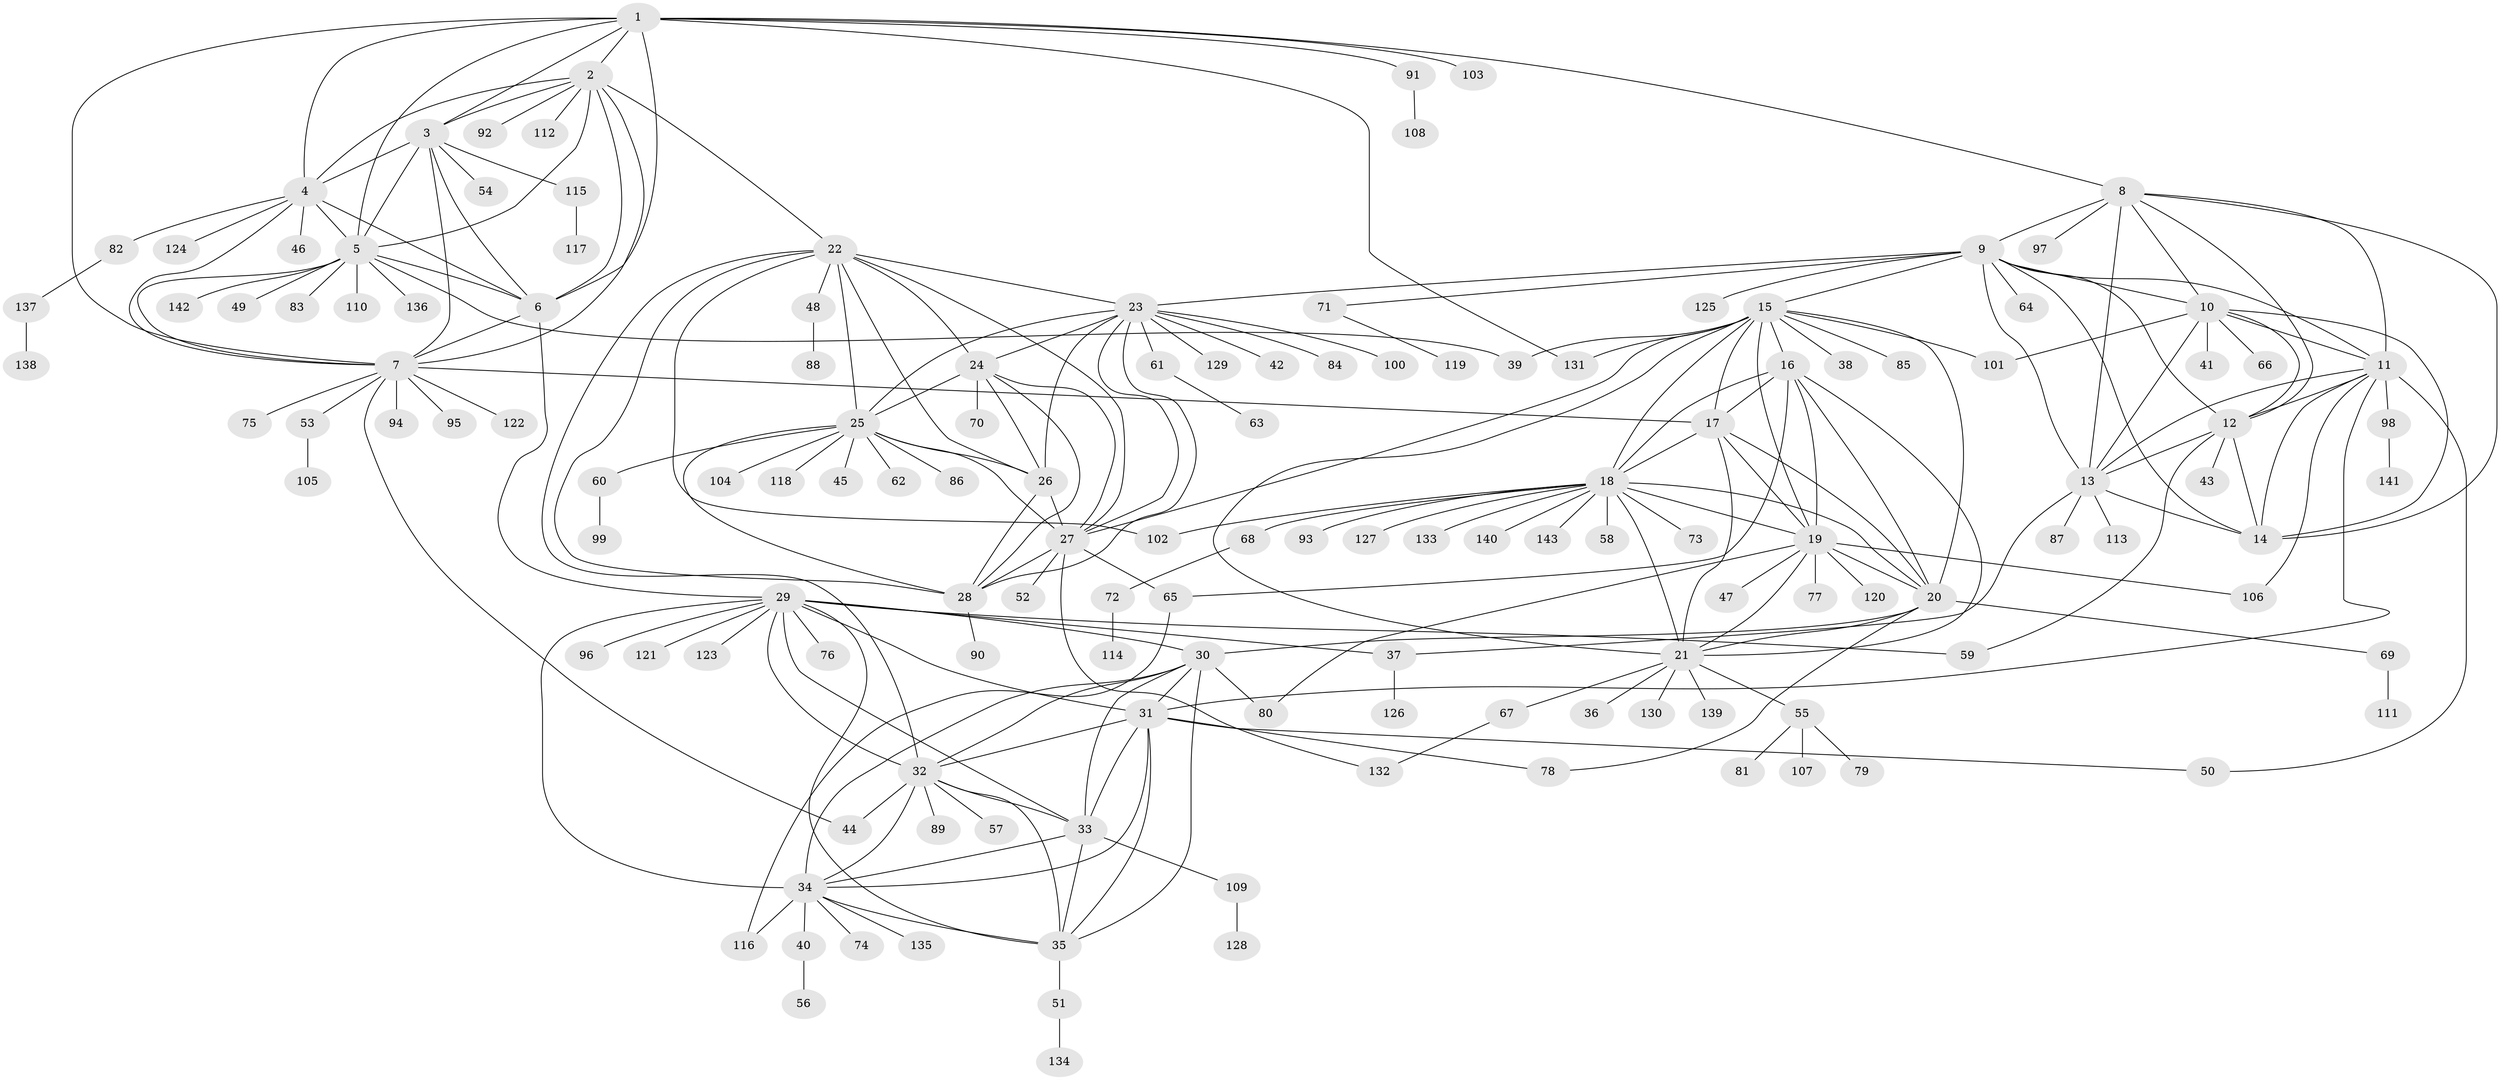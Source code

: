 // coarse degree distribution, {8: 0.02586206896551724, 6: 0.008620689655172414, 7: 0.04310344827586207, 17: 0.008620689655172414, 10: 0.034482758620689655, 9: 0.034482758620689655, 5: 0.017241379310344827, 14: 0.008620689655172414, 12: 0.017241379310344827, 11: 0.017241379310344827, 4: 0.008620689655172414, 1: 0.6120689655172413, 2: 0.15517241379310345, 3: 0.008620689655172414}
// Generated by graph-tools (version 1.1) at 2025/24/03/03/25 07:24:09]
// undirected, 143 vertices, 237 edges
graph export_dot {
graph [start="1"]
  node [color=gray90,style=filled];
  1;
  2;
  3;
  4;
  5;
  6;
  7;
  8;
  9;
  10;
  11;
  12;
  13;
  14;
  15;
  16;
  17;
  18;
  19;
  20;
  21;
  22;
  23;
  24;
  25;
  26;
  27;
  28;
  29;
  30;
  31;
  32;
  33;
  34;
  35;
  36;
  37;
  38;
  39;
  40;
  41;
  42;
  43;
  44;
  45;
  46;
  47;
  48;
  49;
  50;
  51;
  52;
  53;
  54;
  55;
  56;
  57;
  58;
  59;
  60;
  61;
  62;
  63;
  64;
  65;
  66;
  67;
  68;
  69;
  70;
  71;
  72;
  73;
  74;
  75;
  76;
  77;
  78;
  79;
  80;
  81;
  82;
  83;
  84;
  85;
  86;
  87;
  88;
  89;
  90;
  91;
  92;
  93;
  94;
  95;
  96;
  97;
  98;
  99;
  100;
  101;
  102;
  103;
  104;
  105;
  106;
  107;
  108;
  109;
  110;
  111;
  112;
  113;
  114;
  115;
  116;
  117;
  118;
  119;
  120;
  121;
  122;
  123;
  124;
  125;
  126;
  127;
  128;
  129;
  130;
  131;
  132;
  133;
  134;
  135;
  136;
  137;
  138;
  139;
  140;
  141;
  142;
  143;
  1 -- 2;
  1 -- 3;
  1 -- 4;
  1 -- 5;
  1 -- 6;
  1 -- 7;
  1 -- 8;
  1 -- 91;
  1 -- 103;
  1 -- 131;
  2 -- 3;
  2 -- 4;
  2 -- 5;
  2 -- 6;
  2 -- 7;
  2 -- 22;
  2 -- 92;
  2 -- 112;
  3 -- 4;
  3 -- 5;
  3 -- 6;
  3 -- 7;
  3 -- 54;
  3 -- 115;
  4 -- 5;
  4 -- 6;
  4 -- 7;
  4 -- 46;
  4 -- 82;
  4 -- 124;
  5 -- 6;
  5 -- 7;
  5 -- 39;
  5 -- 49;
  5 -- 83;
  5 -- 110;
  5 -- 136;
  5 -- 142;
  6 -- 7;
  6 -- 29;
  7 -- 17;
  7 -- 44;
  7 -- 53;
  7 -- 75;
  7 -- 94;
  7 -- 95;
  7 -- 122;
  8 -- 9;
  8 -- 10;
  8 -- 11;
  8 -- 12;
  8 -- 13;
  8 -- 14;
  8 -- 97;
  9 -- 10;
  9 -- 11;
  9 -- 12;
  9 -- 13;
  9 -- 14;
  9 -- 15;
  9 -- 23;
  9 -- 64;
  9 -- 71;
  9 -- 125;
  10 -- 11;
  10 -- 12;
  10 -- 13;
  10 -- 14;
  10 -- 41;
  10 -- 66;
  10 -- 101;
  11 -- 12;
  11 -- 13;
  11 -- 14;
  11 -- 31;
  11 -- 50;
  11 -- 98;
  11 -- 106;
  12 -- 13;
  12 -- 14;
  12 -- 43;
  12 -- 59;
  13 -- 14;
  13 -- 37;
  13 -- 87;
  13 -- 113;
  15 -- 16;
  15 -- 17;
  15 -- 18;
  15 -- 19;
  15 -- 20;
  15 -- 21;
  15 -- 27;
  15 -- 38;
  15 -- 39;
  15 -- 85;
  15 -- 101;
  15 -- 131;
  16 -- 17;
  16 -- 18;
  16 -- 19;
  16 -- 20;
  16 -- 21;
  16 -- 65;
  17 -- 18;
  17 -- 19;
  17 -- 20;
  17 -- 21;
  18 -- 19;
  18 -- 20;
  18 -- 21;
  18 -- 58;
  18 -- 68;
  18 -- 73;
  18 -- 93;
  18 -- 102;
  18 -- 127;
  18 -- 133;
  18 -- 140;
  18 -- 143;
  19 -- 20;
  19 -- 21;
  19 -- 47;
  19 -- 77;
  19 -- 80;
  19 -- 106;
  19 -- 120;
  20 -- 21;
  20 -- 30;
  20 -- 69;
  20 -- 78;
  21 -- 36;
  21 -- 55;
  21 -- 67;
  21 -- 130;
  21 -- 139;
  22 -- 23;
  22 -- 24;
  22 -- 25;
  22 -- 26;
  22 -- 27;
  22 -- 28;
  22 -- 32;
  22 -- 48;
  22 -- 102;
  23 -- 24;
  23 -- 25;
  23 -- 26;
  23 -- 27;
  23 -- 28;
  23 -- 42;
  23 -- 61;
  23 -- 84;
  23 -- 100;
  23 -- 129;
  24 -- 25;
  24 -- 26;
  24 -- 27;
  24 -- 28;
  24 -- 70;
  25 -- 26;
  25 -- 27;
  25 -- 28;
  25 -- 45;
  25 -- 60;
  25 -- 62;
  25 -- 86;
  25 -- 104;
  25 -- 118;
  26 -- 27;
  26 -- 28;
  27 -- 28;
  27 -- 52;
  27 -- 65;
  27 -- 132;
  28 -- 90;
  29 -- 30;
  29 -- 31;
  29 -- 32;
  29 -- 33;
  29 -- 34;
  29 -- 35;
  29 -- 37;
  29 -- 59;
  29 -- 76;
  29 -- 96;
  29 -- 121;
  29 -- 123;
  30 -- 31;
  30 -- 32;
  30 -- 33;
  30 -- 34;
  30 -- 35;
  30 -- 80;
  31 -- 32;
  31 -- 33;
  31 -- 34;
  31 -- 35;
  31 -- 50;
  31 -- 78;
  32 -- 33;
  32 -- 34;
  32 -- 35;
  32 -- 44;
  32 -- 57;
  32 -- 89;
  33 -- 34;
  33 -- 35;
  33 -- 109;
  34 -- 35;
  34 -- 40;
  34 -- 74;
  34 -- 116;
  34 -- 135;
  35 -- 51;
  37 -- 126;
  40 -- 56;
  48 -- 88;
  51 -- 134;
  53 -- 105;
  55 -- 79;
  55 -- 81;
  55 -- 107;
  60 -- 99;
  61 -- 63;
  65 -- 116;
  67 -- 132;
  68 -- 72;
  69 -- 111;
  71 -- 119;
  72 -- 114;
  82 -- 137;
  91 -- 108;
  98 -- 141;
  109 -- 128;
  115 -- 117;
  137 -- 138;
}
